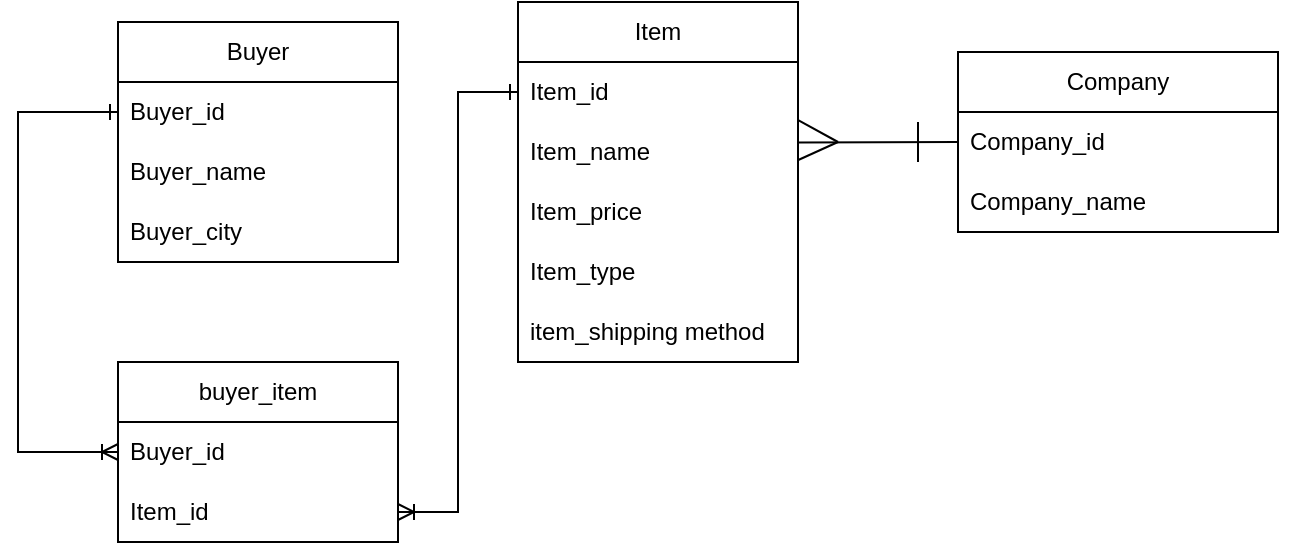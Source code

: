 <mxfile version="21.8.2" type="github">
  <diagram name="第 1 页" id="7rvDS9rxaqtdZqfZze3H">
    <mxGraphModel dx="875" dy="445" grid="1" gridSize="10" guides="1" tooltips="1" connect="1" arrows="1" fold="1" page="1" pageScale="1" pageWidth="827" pageHeight="1169" math="0" shadow="0">
      <root>
        <mxCell id="0" />
        <mxCell id="1" parent="0" />
        <mxCell id="npZYrpcKLzJFmQYhok-F-1" value="Buyer" style="swimlane;fontStyle=0;childLayout=stackLayout;horizontal=1;startSize=30;horizontalStack=0;resizeParent=1;resizeParentMax=0;resizeLast=0;collapsible=1;marginBottom=0;whiteSpace=wrap;html=1;" parent="1" vertex="1">
          <mxGeometry x="130" y="290" width="140" height="120" as="geometry">
            <mxRectangle x="120" y="280" width="60" height="30" as="alternateBounds" />
          </mxGeometry>
        </mxCell>
        <mxCell id="npZYrpcKLzJFmQYhok-F-2" value="Buyer_id" style="text;strokeColor=none;fillColor=none;align=left;verticalAlign=middle;spacingLeft=4;spacingRight=4;overflow=hidden;points=[[0,0.5],[1,0.5]];portConstraint=eastwest;rotatable=0;whiteSpace=wrap;html=1;" parent="npZYrpcKLzJFmQYhok-F-1" vertex="1">
          <mxGeometry y="30" width="140" height="30" as="geometry" />
        </mxCell>
        <mxCell id="npZYrpcKLzJFmQYhok-F-3" value="Buyer_name" style="text;strokeColor=none;fillColor=none;align=left;verticalAlign=middle;spacingLeft=4;spacingRight=4;overflow=hidden;points=[[0,0.5],[1,0.5]];portConstraint=eastwest;rotatable=0;whiteSpace=wrap;html=1;" parent="npZYrpcKLzJFmQYhok-F-1" vertex="1">
          <mxGeometry y="60" width="140" height="30" as="geometry" />
        </mxCell>
        <mxCell id="1_fjODNgLqufioQrMCSC-7" value="Buyer_city" style="text;strokeColor=none;fillColor=none;align=left;verticalAlign=middle;spacingLeft=4;spacingRight=4;overflow=hidden;points=[[0,0.5],[1,0.5]];portConstraint=eastwest;rotatable=0;whiteSpace=wrap;html=1;" parent="npZYrpcKLzJFmQYhok-F-1" vertex="1">
          <mxGeometry y="90" width="140" height="30" as="geometry" />
        </mxCell>
        <mxCell id="npZYrpcKLzJFmQYhok-F-7" value="Company" style="swimlane;fontStyle=0;childLayout=stackLayout;horizontal=1;startSize=30;horizontalStack=0;resizeParent=1;resizeParentMax=0;resizeLast=0;collapsible=1;marginBottom=0;whiteSpace=wrap;html=1;" parent="1" vertex="1">
          <mxGeometry x="550" y="305" width="160" height="90" as="geometry">
            <mxRectangle x="120" y="280" width="60" height="30" as="alternateBounds" />
          </mxGeometry>
        </mxCell>
        <mxCell id="npZYrpcKLzJFmQYhok-F-8" value="Company_id" style="text;strokeColor=none;fillColor=none;align=left;verticalAlign=middle;spacingLeft=4;spacingRight=4;overflow=hidden;points=[[0,0.5],[1,0.5]];portConstraint=eastwest;rotatable=0;whiteSpace=wrap;html=1;" parent="npZYrpcKLzJFmQYhok-F-7" vertex="1">
          <mxGeometry y="30" width="160" height="30" as="geometry" />
        </mxCell>
        <mxCell id="npZYrpcKLzJFmQYhok-F-36" style="edgeStyle=none;rounded=0;orthogonalLoop=1;jettySize=auto;html=1;exitX=1;exitY=0.5;exitDx=0;exitDy=0;" parent="npZYrpcKLzJFmQYhok-F-7" source="npZYrpcKLzJFmQYhok-F-8" target="npZYrpcKLzJFmQYhok-F-8" edge="1">
          <mxGeometry relative="1" as="geometry" />
        </mxCell>
        <mxCell id="1_fjODNgLqufioQrMCSC-10" value="Company_name" style="text;strokeColor=none;fillColor=none;align=left;verticalAlign=middle;spacingLeft=4;spacingRight=4;overflow=hidden;points=[[0,0.5],[1,0.5]];portConstraint=eastwest;rotatable=0;whiteSpace=wrap;html=1;" parent="npZYrpcKLzJFmQYhok-F-7" vertex="1">
          <mxGeometry y="60" width="160" height="30" as="geometry" />
        </mxCell>
        <mxCell id="npZYrpcKLzJFmQYhok-F-12" value="Item" style="swimlane;fontStyle=0;childLayout=stackLayout;horizontal=1;startSize=30;horizontalStack=0;resizeParent=1;resizeParentMax=0;resizeLast=0;collapsible=1;marginBottom=0;whiteSpace=wrap;html=1;" parent="1" vertex="1">
          <mxGeometry x="330" y="280" width="140" height="180" as="geometry">
            <mxRectangle x="120" y="280" width="60" height="30" as="alternateBounds" />
          </mxGeometry>
        </mxCell>
        <mxCell id="npZYrpcKLzJFmQYhok-F-13" value="Item_id" style="text;strokeColor=none;fillColor=none;align=left;verticalAlign=middle;spacingLeft=4;spacingRight=4;overflow=hidden;points=[[0,0.5],[1,0.5]];portConstraint=eastwest;rotatable=0;whiteSpace=wrap;html=1;" parent="npZYrpcKLzJFmQYhok-F-12" vertex="1">
          <mxGeometry y="30" width="140" height="30" as="geometry" />
        </mxCell>
        <mxCell id="npZYrpcKLzJFmQYhok-F-15" value="Item_name" style="text;strokeColor=none;fillColor=none;align=left;verticalAlign=middle;spacingLeft=4;spacingRight=4;overflow=hidden;points=[[0,0.5],[1,0.5]];portConstraint=eastwest;rotatable=0;whiteSpace=wrap;html=1;" parent="npZYrpcKLzJFmQYhok-F-12" vertex="1">
          <mxGeometry y="60" width="140" height="30" as="geometry" />
        </mxCell>
        <mxCell id="npZYrpcKLzJFmQYhok-F-16" value="Item_price" style="text;strokeColor=none;fillColor=none;align=left;verticalAlign=middle;spacingLeft=4;spacingRight=4;overflow=hidden;points=[[0,0.5],[1,0.5]];portConstraint=eastwest;rotatable=0;whiteSpace=wrap;html=1;" parent="npZYrpcKLzJFmQYhok-F-12" vertex="1">
          <mxGeometry y="90" width="140" height="30" as="geometry" />
        </mxCell>
        <mxCell id="1_fjODNgLqufioQrMCSC-8" value="Item_type" style="text;strokeColor=none;fillColor=none;align=left;verticalAlign=middle;spacingLeft=4;spacingRight=4;overflow=hidden;points=[[0,0.5],[1,0.5]];portConstraint=eastwest;rotatable=0;whiteSpace=wrap;html=1;" parent="npZYrpcKLzJFmQYhok-F-12" vertex="1">
          <mxGeometry y="120" width="140" height="30" as="geometry" />
        </mxCell>
        <mxCell id="1_fjODNgLqufioQrMCSC-9" value="item_shipping method" style="text;strokeColor=none;fillColor=none;align=left;verticalAlign=middle;spacingLeft=4;spacingRight=4;overflow=hidden;points=[[0,0.5],[1,0.5]];portConstraint=eastwest;rotatable=0;whiteSpace=wrap;html=1;" parent="npZYrpcKLzJFmQYhok-F-12" vertex="1">
          <mxGeometry y="150" width="140" height="30" as="geometry" />
        </mxCell>
        <mxCell id="npZYrpcKLzJFmQYhok-F-17" style="edgeStyle=none;rounded=0;orthogonalLoop=1;jettySize=auto;html=1;exitX=0.5;exitY=0;exitDx=0;exitDy=0;" parent="1" source="npZYrpcKLzJFmQYhok-F-1" target="npZYrpcKLzJFmQYhok-F-1" edge="1">
          <mxGeometry relative="1" as="geometry" />
        </mxCell>
        <mxCell id="npZYrpcKLzJFmQYhok-F-31" value="" style="endArrow=none;html=1;rounded=0;exitX=1;exitY=0.341;exitDx=0;exitDy=0;entryX=0;entryY=0.5;entryDx=0;entryDy=0;exitPerimeter=0;" parent="1" source="npZYrpcKLzJFmQYhok-F-15" target="npZYrpcKLzJFmQYhok-F-8" edge="1">
          <mxGeometry width="50" height="50" relative="1" as="geometry">
            <mxPoint x="370" y="360" as="sourcePoint" />
            <mxPoint x="420" y="310" as="targetPoint" />
          </mxGeometry>
        </mxCell>
        <mxCell id="npZYrpcKLzJFmQYhok-F-32" value="" style="endArrow=none;html=1;rounded=0;entryX=0.999;entryY=0.965;entryDx=0;entryDy=0;entryPerimeter=0;" parent="1" target="npZYrpcKLzJFmQYhok-F-13" edge="1">
          <mxGeometry width="50" height="50" relative="1" as="geometry">
            <mxPoint x="490" y="350" as="sourcePoint" />
            <mxPoint x="510" y="330" as="targetPoint" />
          </mxGeometry>
        </mxCell>
        <mxCell id="npZYrpcKLzJFmQYhok-F-33" value="" style="endArrow=none;html=1;rounded=0;entryX=0.999;entryY=0.637;entryDx=0;entryDy=0;entryPerimeter=0;" parent="1" target="npZYrpcKLzJFmQYhok-F-15" edge="1">
          <mxGeometry width="50" height="50" relative="1" as="geometry">
            <mxPoint x="490" y="350" as="sourcePoint" />
            <mxPoint x="480" y="349" as="targetPoint" />
          </mxGeometry>
        </mxCell>
        <mxCell id="npZYrpcKLzJFmQYhok-F-34" value="" style="endArrow=none;html=1;rounded=0;" parent="1" edge="1">
          <mxGeometry width="50" height="50" relative="1" as="geometry">
            <mxPoint x="530" y="360" as="sourcePoint" />
            <mxPoint x="530" y="340" as="targetPoint" />
          </mxGeometry>
        </mxCell>
        <mxCell id="xk2AdV42F8-pdyiLZ0uh-10" value="buyer_item" style="swimlane;fontStyle=0;childLayout=stackLayout;horizontal=1;startSize=30;horizontalStack=0;resizeParent=1;resizeParentMax=0;resizeLast=0;collapsible=1;marginBottom=0;whiteSpace=wrap;html=1;" vertex="1" parent="1">
          <mxGeometry x="130" y="460" width="140" height="90" as="geometry" />
        </mxCell>
        <mxCell id="xk2AdV42F8-pdyiLZ0uh-9" value="Buyer_id" style="text;strokeColor=none;fillColor=none;align=left;verticalAlign=middle;spacingLeft=4;spacingRight=4;overflow=hidden;points=[[0,0.5],[1,0.5]];portConstraint=eastwest;rotatable=0;whiteSpace=wrap;html=1;" vertex="1" parent="xk2AdV42F8-pdyiLZ0uh-10">
          <mxGeometry y="30" width="140" height="30" as="geometry" />
        </mxCell>
        <mxCell id="xk2AdV42F8-pdyiLZ0uh-14" value="Item_id" style="text;strokeColor=none;fillColor=none;align=left;verticalAlign=middle;spacingLeft=4;spacingRight=4;overflow=hidden;points=[[0,0.5],[1,0.5]];portConstraint=eastwest;rotatable=0;whiteSpace=wrap;html=1;" vertex="1" parent="xk2AdV42F8-pdyiLZ0uh-10">
          <mxGeometry y="60" width="140" height="30" as="geometry" />
        </mxCell>
        <mxCell id="xk2AdV42F8-pdyiLZ0uh-18" value="" style="edgeStyle=entityRelationEdgeStyle;fontSize=12;html=1;endArrow=ERoneToMany;rounded=0;entryX=1;entryY=0.5;entryDx=0;entryDy=0;exitX=0;exitY=0.5;exitDx=0;exitDy=0;startArrow=ERone;startFill=0;" edge="1" parent="1" source="npZYrpcKLzJFmQYhok-F-13" target="xk2AdV42F8-pdyiLZ0uh-14">
          <mxGeometry width="100" height="100" relative="1" as="geometry">
            <mxPoint x="340" y="510" as="sourcePoint" />
            <mxPoint x="460" y="430" as="targetPoint" />
          </mxGeometry>
        </mxCell>
        <mxCell id="xk2AdV42F8-pdyiLZ0uh-24" style="edgeStyle=elbowEdgeStyle;rounded=0;orthogonalLoop=1;jettySize=auto;html=1;exitX=0;exitY=0.5;exitDx=0;exitDy=0;entryX=0;entryY=0.5;entryDx=0;entryDy=0;startArrow=ERone;startFill=0;endArrow=ERoneToMany;endFill=0;" edge="1" parent="1" source="npZYrpcKLzJFmQYhok-F-2" target="xk2AdV42F8-pdyiLZ0uh-9">
          <mxGeometry relative="1" as="geometry">
            <mxPoint x="60" y="490" as="targetPoint" />
            <Array as="points">
              <mxPoint x="80" y="420" />
            </Array>
          </mxGeometry>
        </mxCell>
      </root>
    </mxGraphModel>
  </diagram>
</mxfile>
